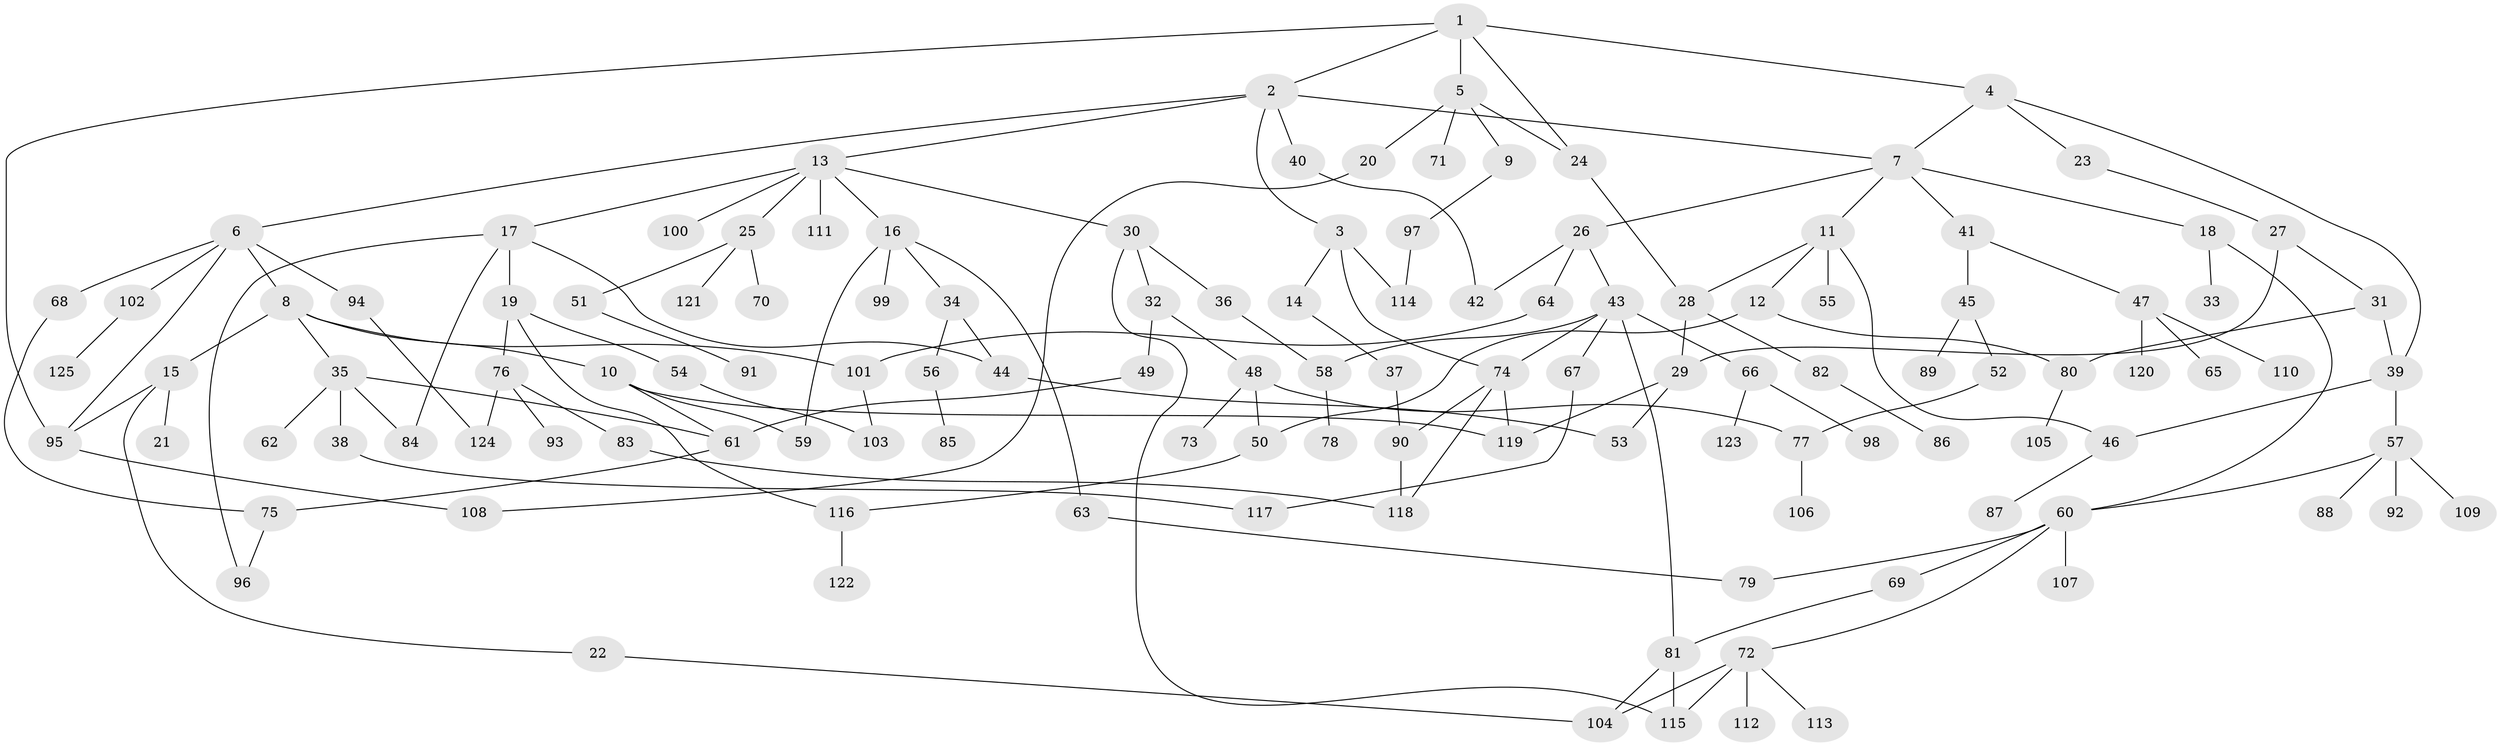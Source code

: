// coarse degree distribution, {7: 0.045454545454545456, 8: 0.022727272727272728, 4: 0.17045454545454544, 6: 0.03409090909090909, 2: 0.23863636363636365, 5: 0.03409090909090909, 10: 0.011363636363636364, 1: 0.32954545454545453, 3: 0.11363636363636363}
// Generated by graph-tools (version 1.1) at 2025/23/03/03/25 07:23:31]
// undirected, 125 vertices, 165 edges
graph export_dot {
graph [start="1"]
  node [color=gray90,style=filled];
  1;
  2;
  3;
  4;
  5;
  6;
  7;
  8;
  9;
  10;
  11;
  12;
  13;
  14;
  15;
  16;
  17;
  18;
  19;
  20;
  21;
  22;
  23;
  24;
  25;
  26;
  27;
  28;
  29;
  30;
  31;
  32;
  33;
  34;
  35;
  36;
  37;
  38;
  39;
  40;
  41;
  42;
  43;
  44;
  45;
  46;
  47;
  48;
  49;
  50;
  51;
  52;
  53;
  54;
  55;
  56;
  57;
  58;
  59;
  60;
  61;
  62;
  63;
  64;
  65;
  66;
  67;
  68;
  69;
  70;
  71;
  72;
  73;
  74;
  75;
  76;
  77;
  78;
  79;
  80;
  81;
  82;
  83;
  84;
  85;
  86;
  87;
  88;
  89;
  90;
  91;
  92;
  93;
  94;
  95;
  96;
  97;
  98;
  99;
  100;
  101;
  102;
  103;
  104;
  105;
  106;
  107;
  108;
  109;
  110;
  111;
  112;
  113;
  114;
  115;
  116;
  117;
  118;
  119;
  120;
  121;
  122;
  123;
  124;
  125;
  1 -- 2;
  1 -- 4;
  1 -- 5;
  1 -- 95;
  1 -- 24;
  2 -- 3;
  2 -- 6;
  2 -- 7;
  2 -- 13;
  2 -- 40;
  3 -- 14;
  3 -- 74;
  3 -- 114;
  4 -- 23;
  4 -- 39;
  4 -- 7;
  5 -- 9;
  5 -- 20;
  5 -- 24;
  5 -- 71;
  6 -- 8;
  6 -- 68;
  6 -- 94;
  6 -- 102;
  6 -- 95;
  7 -- 11;
  7 -- 18;
  7 -- 26;
  7 -- 41;
  8 -- 10;
  8 -- 15;
  8 -- 35;
  8 -- 101;
  9 -- 97;
  10 -- 119;
  10 -- 59;
  10 -- 61;
  11 -- 12;
  11 -- 55;
  11 -- 46;
  11 -- 28;
  12 -- 50;
  12 -- 80;
  13 -- 16;
  13 -- 17;
  13 -- 25;
  13 -- 30;
  13 -- 100;
  13 -- 111;
  14 -- 37;
  15 -- 21;
  15 -- 22;
  15 -- 95;
  16 -- 34;
  16 -- 59;
  16 -- 63;
  16 -- 99;
  17 -- 19;
  17 -- 44;
  17 -- 96;
  17 -- 84;
  18 -- 33;
  18 -- 60;
  19 -- 54;
  19 -- 76;
  19 -- 116;
  20 -- 108;
  22 -- 104;
  23 -- 27;
  24 -- 28;
  25 -- 51;
  25 -- 70;
  25 -- 121;
  26 -- 42;
  26 -- 43;
  26 -- 64;
  27 -- 29;
  27 -- 31;
  28 -- 82;
  28 -- 29;
  29 -- 53;
  29 -- 119;
  30 -- 32;
  30 -- 36;
  30 -- 115;
  31 -- 39;
  31 -- 80;
  32 -- 48;
  32 -- 49;
  34 -- 56;
  34 -- 44;
  35 -- 38;
  35 -- 62;
  35 -- 84;
  35 -- 61;
  36 -- 58;
  37 -- 90;
  38 -- 117;
  39 -- 46;
  39 -- 57;
  40 -- 42;
  41 -- 45;
  41 -- 47;
  43 -- 58;
  43 -- 66;
  43 -- 67;
  43 -- 81;
  43 -- 74;
  44 -- 53;
  45 -- 52;
  45 -- 89;
  46 -- 87;
  47 -- 65;
  47 -- 110;
  47 -- 120;
  48 -- 73;
  48 -- 50;
  48 -- 77;
  49 -- 61;
  50 -- 116;
  51 -- 91;
  52 -- 77;
  54 -- 103;
  56 -- 85;
  57 -- 60;
  57 -- 88;
  57 -- 92;
  57 -- 109;
  58 -- 78;
  60 -- 69;
  60 -- 72;
  60 -- 107;
  60 -- 79;
  61 -- 75;
  63 -- 79;
  64 -- 101;
  66 -- 98;
  66 -- 123;
  67 -- 117;
  68 -- 75;
  69 -- 81;
  72 -- 104;
  72 -- 112;
  72 -- 113;
  72 -- 115;
  74 -- 90;
  74 -- 119;
  74 -- 118;
  75 -- 96;
  76 -- 83;
  76 -- 93;
  76 -- 124;
  77 -- 106;
  80 -- 105;
  81 -- 104;
  81 -- 115;
  82 -- 86;
  83 -- 118;
  90 -- 118;
  94 -- 124;
  95 -- 108;
  97 -- 114;
  101 -- 103;
  102 -- 125;
  116 -- 122;
}
